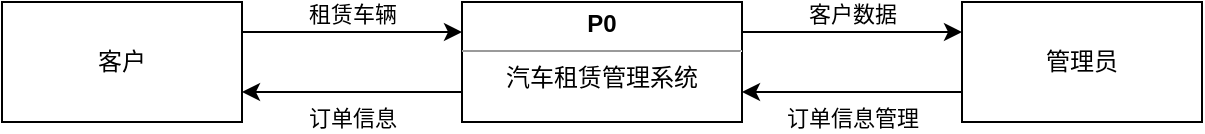 <mxfile version="21.3.3" type="github">
  <diagram name="Page-1" id="6133507b-19e7-1e82-6fc7-422aa6c4b21f">
    <mxGraphModel dx="1050" dy="587" grid="1" gridSize="10" guides="1" tooltips="1" connect="1" arrows="1" fold="1" page="1" pageScale="1" pageWidth="1100" pageHeight="850" background="none" math="0" shadow="0">
      <root>
        <mxCell id="0" />
        <mxCell id="1" parent="0" />
        <mxCell id="6Csw3MTXGPnGjkUs734z-4" value="租赁车辆" style="edgeStyle=orthogonalEdgeStyle;rounded=0;orthogonalLoop=1;jettySize=auto;html=1;exitX=1;exitY=0.25;exitDx=0;exitDy=0;entryX=0;entryY=0.25;entryDx=0;entryDy=0;verticalAlign=bottom;" edge="1" parent="1" source="6Csw3MTXGPnGjkUs734z-1" target="6Csw3MTXGPnGjkUs734z-2">
          <mxGeometry relative="1" as="geometry" />
        </mxCell>
        <mxCell id="6Csw3MTXGPnGjkUs734z-1" value="客户" style="rounded=0;whiteSpace=wrap;html=1;" vertex="1" parent="1">
          <mxGeometry x="180" y="150" width="120" height="60" as="geometry" />
        </mxCell>
        <mxCell id="6Csw3MTXGPnGjkUs734z-5" value="订单信息" style="edgeStyle=orthogonalEdgeStyle;rounded=0;orthogonalLoop=1;jettySize=auto;html=1;exitX=0;exitY=0.75;exitDx=0;exitDy=0;entryX=1;entryY=0.75;entryDx=0;entryDy=0;verticalAlign=top;" edge="1" parent="1" source="6Csw3MTXGPnGjkUs734z-2" target="6Csw3MTXGPnGjkUs734z-1">
          <mxGeometry relative="1" as="geometry">
            <mxPoint as="offset" />
          </mxGeometry>
        </mxCell>
        <mxCell id="6Csw3MTXGPnGjkUs734z-7" value="客户数据" style="edgeStyle=orthogonalEdgeStyle;rounded=0;orthogonalLoop=1;jettySize=auto;html=1;exitX=1;exitY=0.25;exitDx=0;exitDy=0;entryX=0;entryY=0.25;entryDx=0;entryDy=0;verticalAlign=bottom;" edge="1" parent="1" source="6Csw3MTXGPnGjkUs734z-2" target="6Csw3MTXGPnGjkUs734z-6">
          <mxGeometry relative="1" as="geometry" />
        </mxCell>
        <mxCell id="6Csw3MTXGPnGjkUs734z-2" value="&lt;p style=&quot;margin:0px;margin-top:4px;text-align:center;&quot;&gt;&lt;b&gt;P0&lt;/b&gt;&lt;/p&gt;&lt;hr size=&quot;1&quot;&gt;&lt;div style=&quot;text-align: center; height: 2px;&quot;&gt;汽车租赁管理系统&lt;/div&gt;" style="verticalAlign=top;align=left;overflow=fill;fontSize=12;fontFamily=Helvetica;html=1;whiteSpace=wrap;" vertex="1" parent="1">
          <mxGeometry x="410" y="150" width="140" height="60" as="geometry" />
        </mxCell>
        <mxCell id="6Csw3MTXGPnGjkUs734z-8" value="订单信息管理" style="edgeStyle=orthogonalEdgeStyle;rounded=0;orthogonalLoop=1;jettySize=auto;html=1;exitX=0;exitY=0.75;exitDx=0;exitDy=0;entryX=1;entryY=0.75;entryDx=0;entryDy=0;verticalAlign=top;" edge="1" parent="1" source="6Csw3MTXGPnGjkUs734z-6" target="6Csw3MTXGPnGjkUs734z-2">
          <mxGeometry relative="1" as="geometry" />
        </mxCell>
        <mxCell id="6Csw3MTXGPnGjkUs734z-6" value="管理员" style="rounded=0;whiteSpace=wrap;html=1;" vertex="1" parent="1">
          <mxGeometry x="660" y="150" width="120" height="60" as="geometry" />
        </mxCell>
      </root>
    </mxGraphModel>
  </diagram>
</mxfile>
